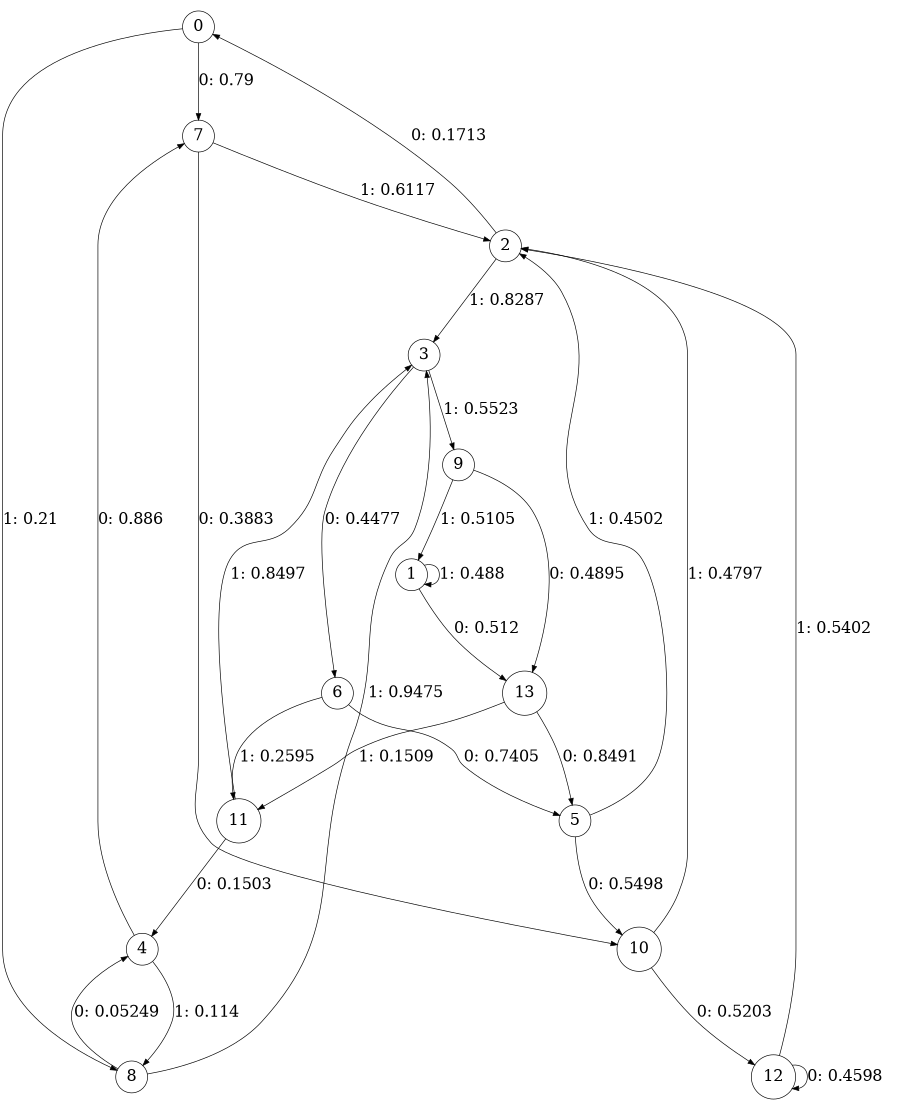 digraph "ch1randomL4" {
size = "6,8.5";
ratio = "fill";
node [shape = circle];
node [fontsize = 24];
edge [fontsize = 24];
0 -> 7 [label = "0: 0.79     "];
0 -> 8 [label = "1: 0.21     "];
1 -> 13 [label = "0: 0.512    "];
1 -> 1 [label = "1: 0.488    "];
2 -> 0 [label = "0: 0.1713   "];
2 -> 3 [label = "1: 0.8287   "];
3 -> 6 [label = "0: 0.4477   "];
3 -> 9 [label = "1: 0.5523   "];
4 -> 7 [label = "0: 0.886    "];
4 -> 8 [label = "1: 0.114    "];
5 -> 10 [label = "0: 0.5498   "];
5 -> 2 [label = "1: 0.4502   "];
6 -> 5 [label = "0: 0.7405   "];
6 -> 11 [label = "1: 0.2595   "];
7 -> 10 [label = "0: 0.3883   "];
7 -> 2 [label = "1: 0.6117   "];
8 -> 4 [label = "0: 0.05249  "];
8 -> 3 [label = "1: 0.9475   "];
9 -> 13 [label = "0: 0.4895   "];
9 -> 1 [label = "1: 0.5105   "];
10 -> 12 [label = "0: 0.5203   "];
10 -> 2 [label = "1: 0.4797   "];
11 -> 4 [label = "0: 0.1503   "];
11 -> 3 [label = "1: 0.8497   "];
12 -> 12 [label = "0: 0.4598   "];
12 -> 2 [label = "1: 0.5402   "];
13 -> 5 [label = "0: 0.8491   "];
13 -> 11 [label = "1: 0.1509   "];
}